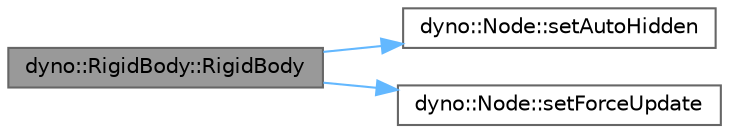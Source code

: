 digraph "dyno::RigidBody::RigidBody"
{
 // LATEX_PDF_SIZE
  bgcolor="transparent";
  edge [fontname=Helvetica,fontsize=10,labelfontname=Helvetica,labelfontsize=10];
  node [fontname=Helvetica,fontsize=10,shape=box,height=0.2,width=0.4];
  rankdir="LR";
  Node1 [id="Node000001",label="dyno::RigidBody::RigidBody",height=0.2,width=0.4,color="gray40", fillcolor="grey60", style="filled", fontcolor="black",tooltip=" "];
  Node1 -> Node2 [id="edge1_Node000001_Node000002",color="steelblue1",style="solid",tooltip=" "];
  Node2 [id="Node000002",label="dyno::Node::setAutoHidden",height=0.2,width=0.4,color="grey40", fillcolor="white", style="filled",URL="$classdyno_1_1_node.html#acce66b8565da4e39b72864b0bb90b72c",tooltip=" "];
  Node1 -> Node3 [id="edge2_Node000001_Node000003",color="steelblue1",style="solid",tooltip=" "];
  Node3 [id="Node000003",label="dyno::Node::setForceUpdate",height=0.2,width=0.4,color="grey40", fillcolor="white", style="filled",URL="$classdyno_1_1_node.html#a2f1468dce1b36026d5bef0ddd628727e",tooltip=" "];
}

